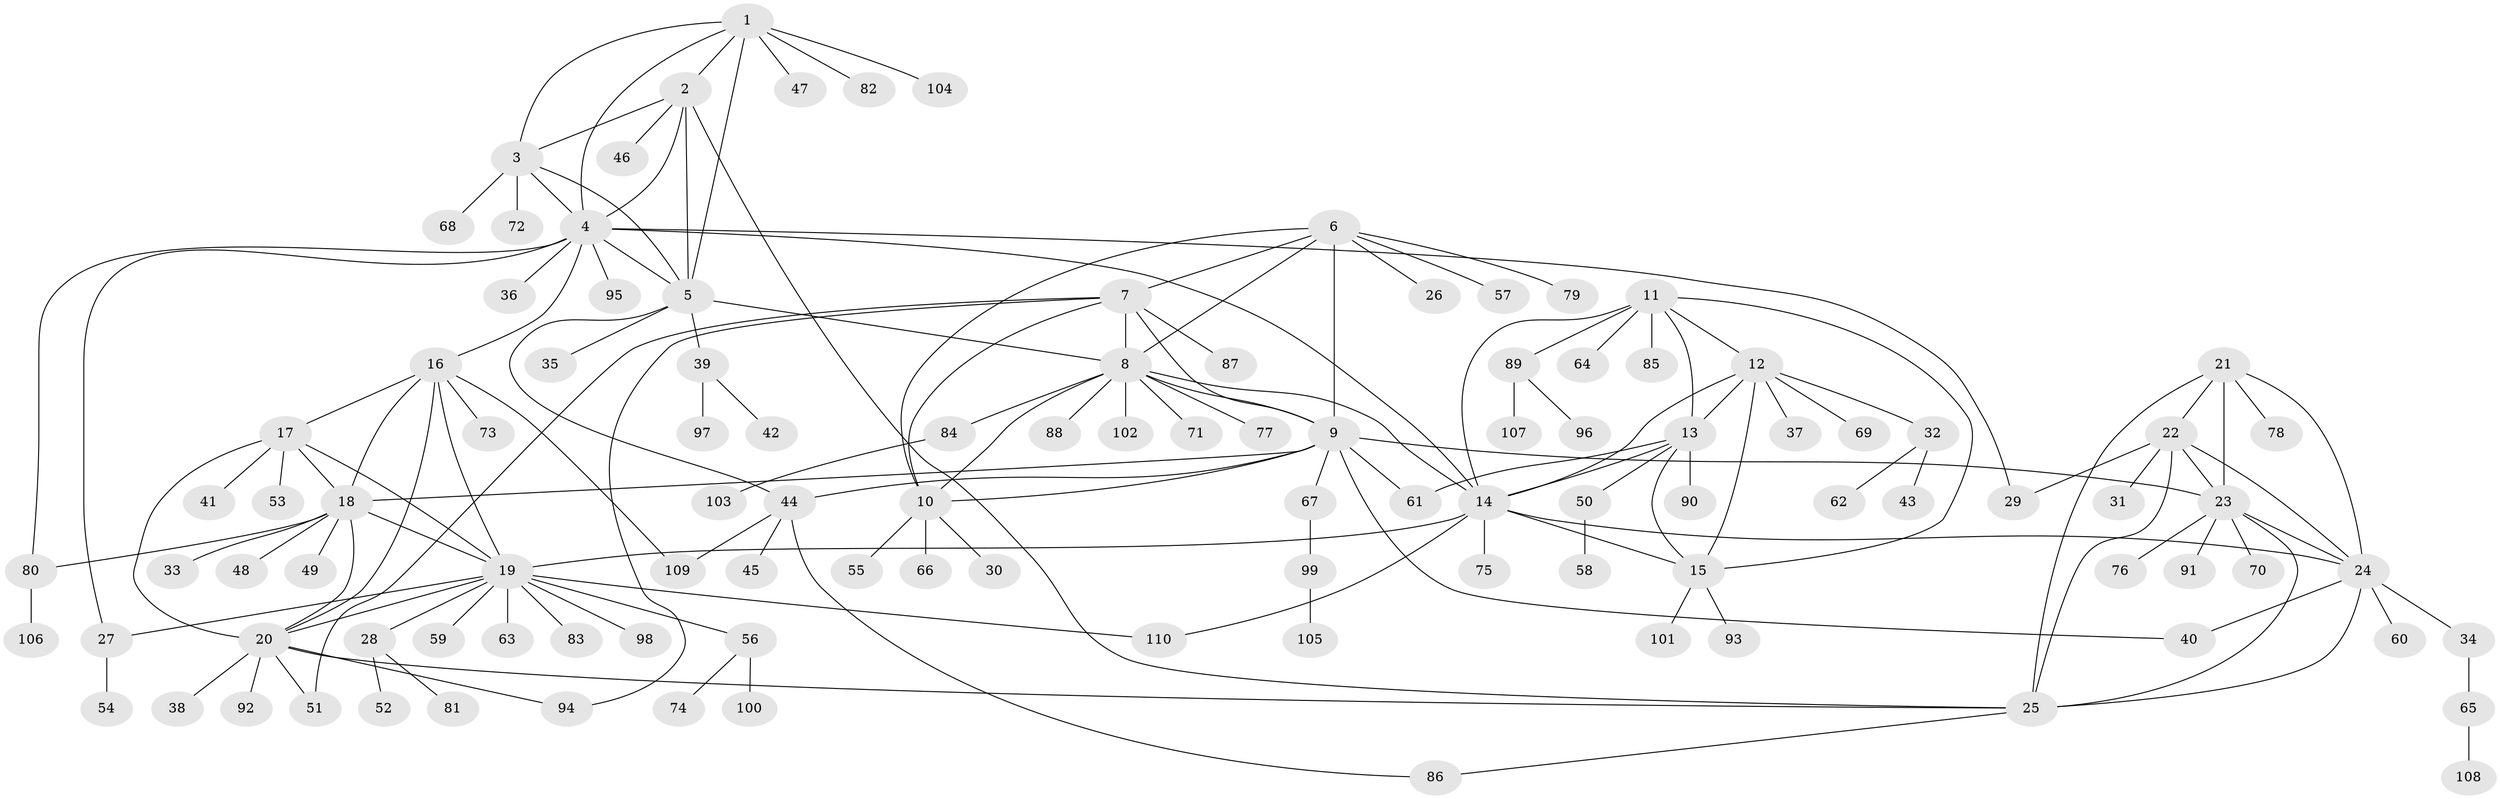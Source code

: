 // Generated by graph-tools (version 1.1) at 2025/15/03/09/25 04:15:49]
// undirected, 110 vertices, 156 edges
graph export_dot {
graph [start="1"]
  node [color=gray90,style=filled];
  1;
  2;
  3;
  4;
  5;
  6;
  7;
  8;
  9;
  10;
  11;
  12;
  13;
  14;
  15;
  16;
  17;
  18;
  19;
  20;
  21;
  22;
  23;
  24;
  25;
  26;
  27;
  28;
  29;
  30;
  31;
  32;
  33;
  34;
  35;
  36;
  37;
  38;
  39;
  40;
  41;
  42;
  43;
  44;
  45;
  46;
  47;
  48;
  49;
  50;
  51;
  52;
  53;
  54;
  55;
  56;
  57;
  58;
  59;
  60;
  61;
  62;
  63;
  64;
  65;
  66;
  67;
  68;
  69;
  70;
  71;
  72;
  73;
  74;
  75;
  76;
  77;
  78;
  79;
  80;
  81;
  82;
  83;
  84;
  85;
  86;
  87;
  88;
  89;
  90;
  91;
  92;
  93;
  94;
  95;
  96;
  97;
  98;
  99;
  100;
  101;
  102;
  103;
  104;
  105;
  106;
  107;
  108;
  109;
  110;
  1 -- 2;
  1 -- 3;
  1 -- 4;
  1 -- 5;
  1 -- 47;
  1 -- 82;
  1 -- 104;
  2 -- 3;
  2 -- 4;
  2 -- 5;
  2 -- 25;
  2 -- 46;
  3 -- 4;
  3 -- 5;
  3 -- 68;
  3 -- 72;
  4 -- 5;
  4 -- 14;
  4 -- 16;
  4 -- 27;
  4 -- 29;
  4 -- 36;
  4 -- 80;
  4 -- 95;
  5 -- 8;
  5 -- 35;
  5 -- 39;
  5 -- 44;
  6 -- 7;
  6 -- 8;
  6 -- 9;
  6 -- 10;
  6 -- 26;
  6 -- 57;
  6 -- 79;
  7 -- 8;
  7 -- 9;
  7 -- 10;
  7 -- 51;
  7 -- 87;
  7 -- 94;
  8 -- 9;
  8 -- 10;
  8 -- 14;
  8 -- 71;
  8 -- 77;
  8 -- 84;
  8 -- 88;
  8 -- 102;
  9 -- 10;
  9 -- 18;
  9 -- 23;
  9 -- 40;
  9 -- 44;
  9 -- 61;
  9 -- 67;
  10 -- 30;
  10 -- 55;
  10 -- 66;
  11 -- 12;
  11 -- 13;
  11 -- 14;
  11 -- 15;
  11 -- 64;
  11 -- 85;
  11 -- 89;
  12 -- 13;
  12 -- 14;
  12 -- 15;
  12 -- 32;
  12 -- 37;
  12 -- 69;
  13 -- 14;
  13 -- 15;
  13 -- 50;
  13 -- 61;
  13 -- 90;
  14 -- 15;
  14 -- 19;
  14 -- 24;
  14 -- 75;
  14 -- 110;
  15 -- 93;
  15 -- 101;
  16 -- 17;
  16 -- 18;
  16 -- 19;
  16 -- 20;
  16 -- 73;
  16 -- 109;
  17 -- 18;
  17 -- 19;
  17 -- 20;
  17 -- 41;
  17 -- 53;
  18 -- 19;
  18 -- 20;
  18 -- 33;
  18 -- 48;
  18 -- 49;
  18 -- 80;
  19 -- 20;
  19 -- 27;
  19 -- 28;
  19 -- 56;
  19 -- 59;
  19 -- 63;
  19 -- 83;
  19 -- 98;
  19 -- 110;
  20 -- 25;
  20 -- 38;
  20 -- 51;
  20 -- 92;
  20 -- 94;
  21 -- 22;
  21 -- 23;
  21 -- 24;
  21 -- 25;
  21 -- 78;
  22 -- 23;
  22 -- 24;
  22 -- 25;
  22 -- 29;
  22 -- 31;
  23 -- 24;
  23 -- 25;
  23 -- 70;
  23 -- 76;
  23 -- 91;
  24 -- 25;
  24 -- 34;
  24 -- 40;
  24 -- 60;
  25 -- 86;
  27 -- 54;
  28 -- 52;
  28 -- 81;
  32 -- 43;
  32 -- 62;
  34 -- 65;
  39 -- 42;
  39 -- 97;
  44 -- 45;
  44 -- 86;
  44 -- 109;
  50 -- 58;
  56 -- 74;
  56 -- 100;
  65 -- 108;
  67 -- 99;
  80 -- 106;
  84 -- 103;
  89 -- 96;
  89 -- 107;
  99 -- 105;
}
